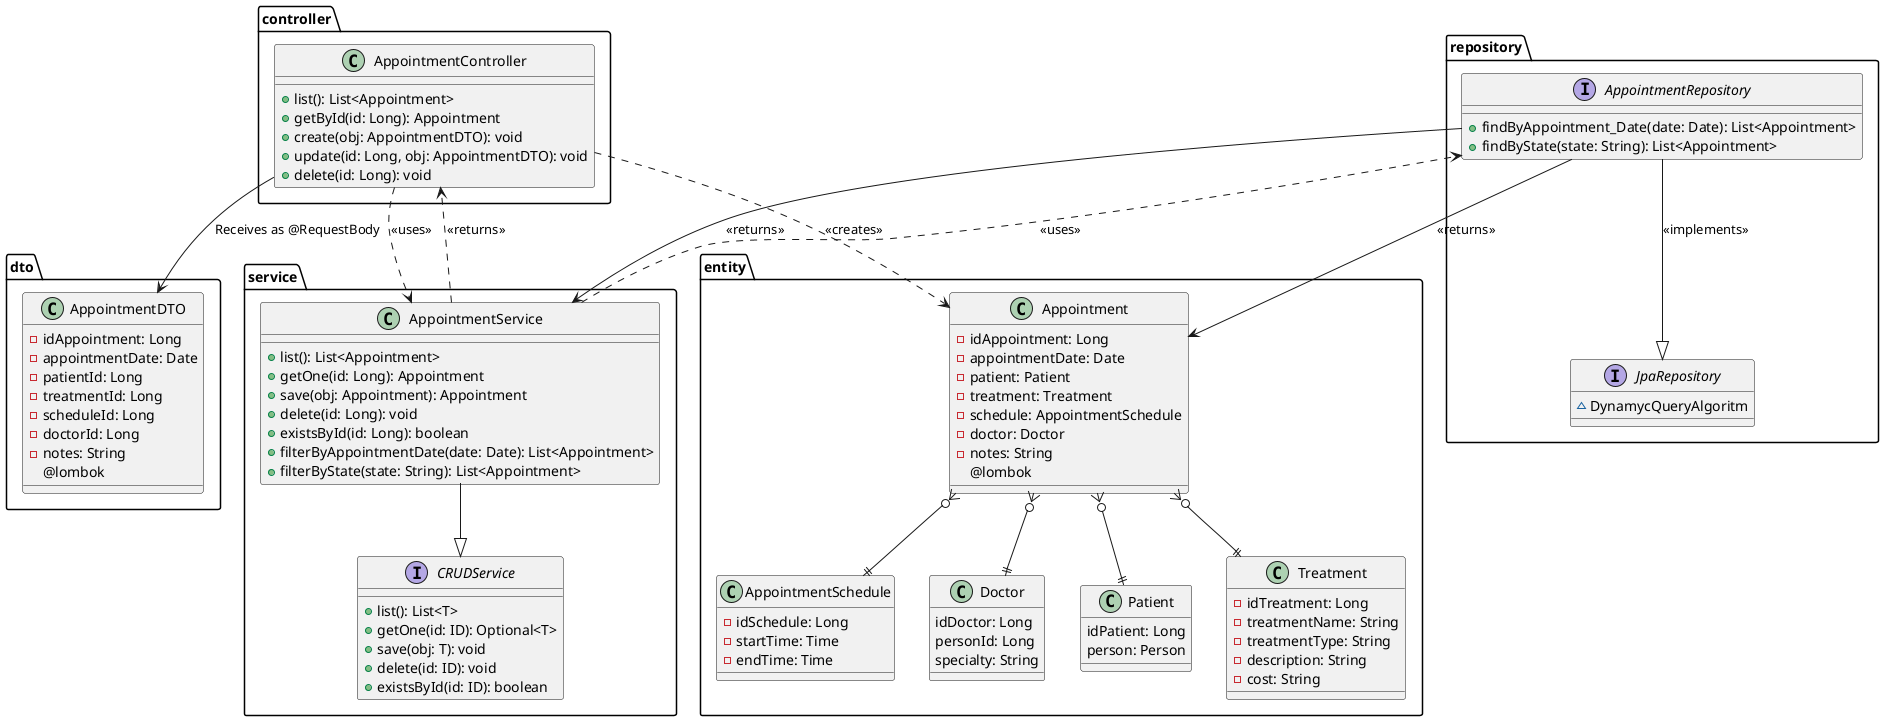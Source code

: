 @startuml hu25
package repository {
  interface AppointmentRepository {
    +findByAppointment_Date(date: Date): List<Appointment>
    +findByState(state: String): List<Appointment>
  }

  interface JpaRepository {
    ~DynamycQueryAlgoritm
  }
}

package controller {
  class AppointmentController {
    +list(): List<Appointment>
    +getById(id: Long): Appointment
    +create(obj: AppointmentDTO): void
    +update(id: Long, obj: AppointmentDTO): void
    +delete(id: Long): void
  }
}

package service {

  class AppointmentService {
    +list(): List<Appointment>
    +getOne(id: Long): Appointment
    +save(obj: Appointment): Appointment
    +delete(id: Long): void
    +existsById(id: Long): boolean
    +filterByAppointmentDate(date: Date): List<Appointment>
    +filterByState(state: String): List<Appointment>
  }

  interface CRUDService{
    +list(): List<T>
    +getOne(id: ID): Optional<T>
    +save(obj: T): void
    +delete(id: ID): void
    +existsById(id: ID): boolean
  }
}

package dto {
  class AppointmentDTO {
    -idAppointment: Long
    -appointmentDate: Date
    -patientId: Long
    -treatmentId: Long
    -scheduleId: Long
    -doctorId: Long
    -notes: String
    @lombok
  }
}

package entity {

  class Appointment {
    -idAppointment: Long
    -appointmentDate: Date
    -patient: Patient
    -treatment: Treatment
    -schedule: AppointmentSchedule
    -doctor: Doctor
    -notes: String
    @lombok
  }

  class Patient {
    idPatient: Long
    person: Person
  }

  class Treatment {
    -idTreatment: Long
    -treatmentName: String
    -treatmentType: String
    -description: String
    -cost: String
  }

  class AppointmentSchedule {
    -idSchedule: Long
    -startTime: Time
    -endTime: Time
  }
  class Doctor {
    idDoctor: Long
    personId: Long
    specialty: String
  }

}








AppointmentController ..> AppointmentService : <<uses>>
AppointmentController --> AppointmentDTO : Receives as @RequestBody
AppointmentController ..> Appointment : <<creates>>

AppointmentService..> AppointmentController: <<returns>>
AppointmentService --|> CRUDService
AppointmentService ..> AppointmentRepository : <<uses>>

AppointmentRepository --> AppointmentService : <<returns>>
AppointmentRepository --> Appointment : <<returns>>
AppointmentRepository --|> JpaRepository: <<implements>>

Appointment }o--|| Patient
Appointment }o--|| Treatment
Appointment }o--|| AppointmentSchedule
Appointment }o--|| Doctor

@enduml
